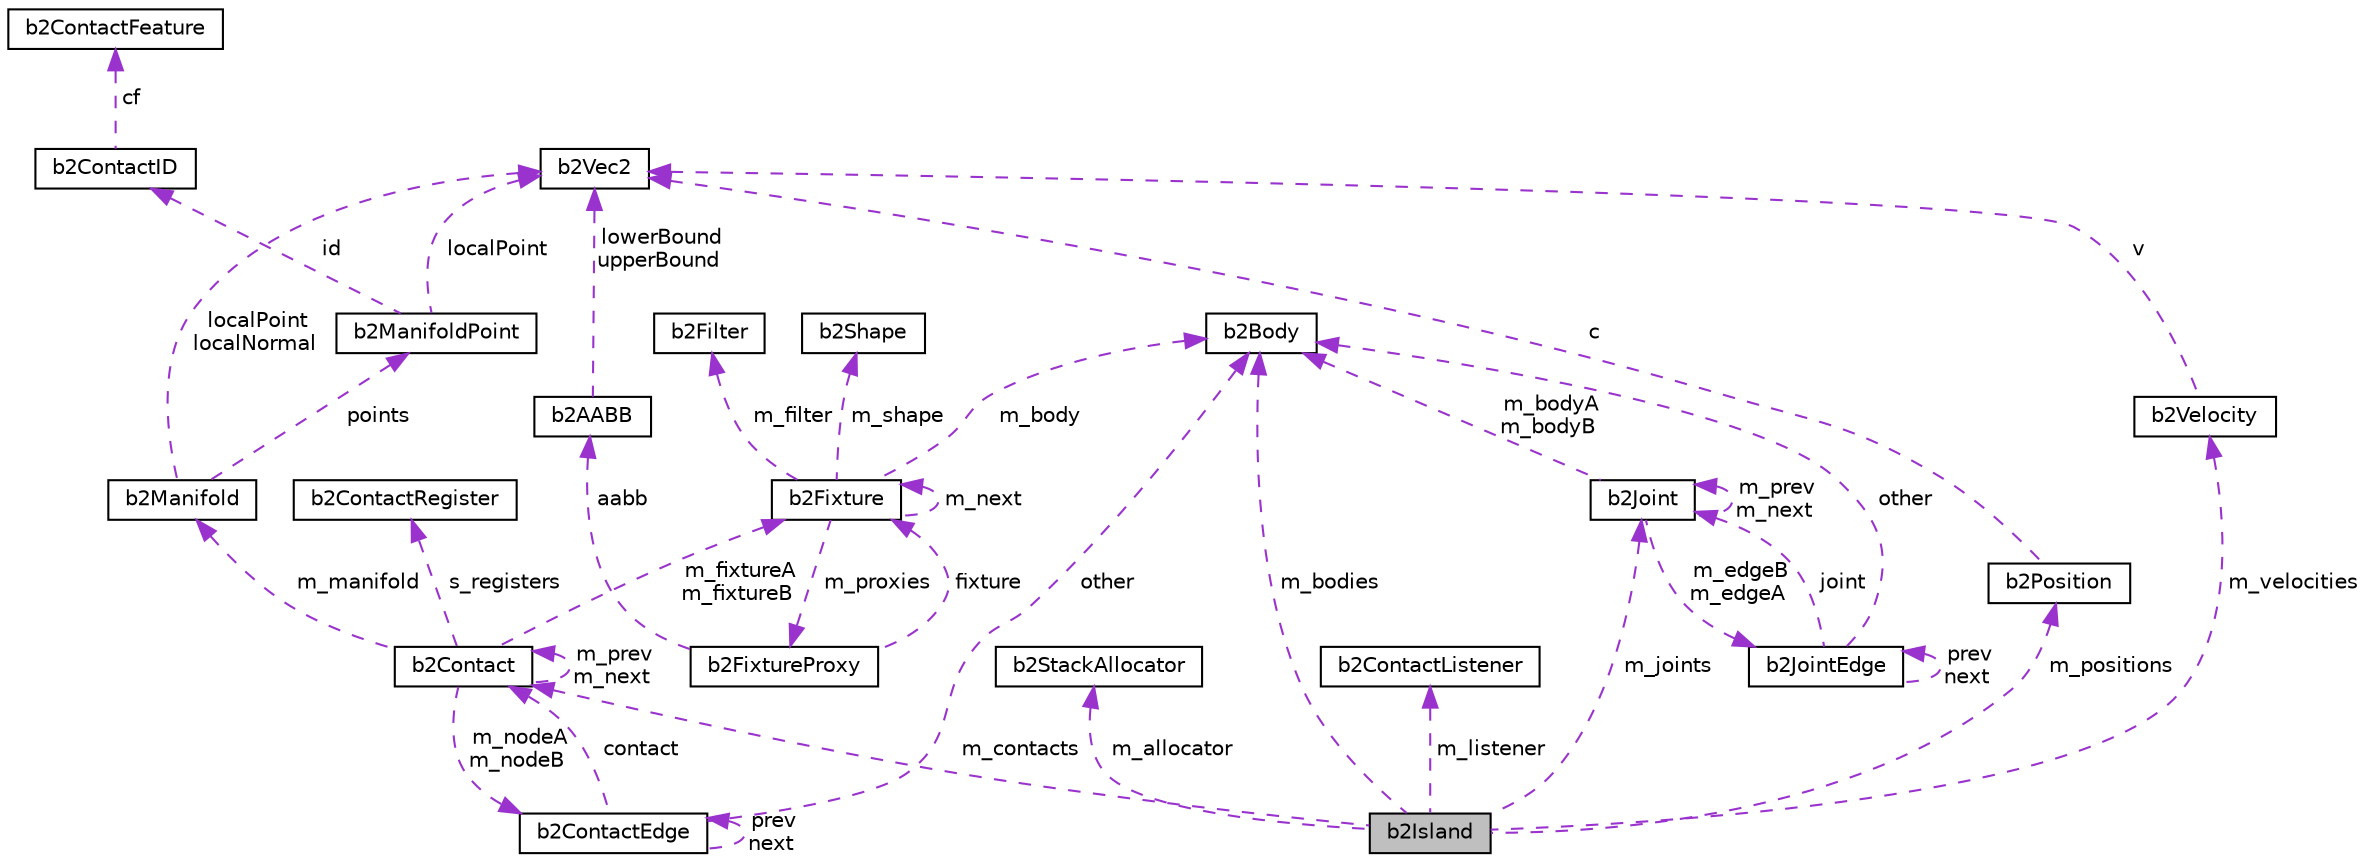 digraph "b2Island"
{
  edge [fontname="Helvetica",fontsize="10",labelfontname="Helvetica",labelfontsize="10"];
  node [fontname="Helvetica",fontsize="10",shape=record];
  Node1 [label="b2Island",height=0.2,width=0.4,color="black", fillcolor="grey75", style="filled", fontcolor="black"];
  Node2 -> Node1 [dir="back",color="darkorchid3",fontsize="10",style="dashed",label=" m_bodies" ,fontname="Helvetica"];
  Node2 [label="b2Body",height=0.2,width=0.4,color="black", fillcolor="white", style="filled",URL="$classb2Body.html",tooltip="A rigid body. These are created via b2World::CreateBody. "];
  Node3 -> Node1 [dir="back",color="darkorchid3",fontsize="10",style="dashed",label=" m_velocities" ,fontname="Helvetica"];
  Node3 [label="b2Velocity",height=0.2,width=0.4,color="black", fillcolor="white", style="filled",URL="$structb2Velocity.html",tooltip="This is an internal structure. "];
  Node4 -> Node3 [dir="back",color="darkorchid3",fontsize="10",style="dashed",label=" v" ,fontname="Helvetica"];
  Node4 [label="b2Vec2",height=0.2,width=0.4,color="black", fillcolor="white", style="filled",URL="$structb2Vec2.html",tooltip="A 2D column vector. "];
  Node5 -> Node1 [dir="back",color="darkorchid3",fontsize="10",style="dashed",label=" m_positions" ,fontname="Helvetica"];
  Node5 [label="b2Position",height=0.2,width=0.4,color="black", fillcolor="white", style="filled",URL="$structb2Position.html",tooltip="This is an internal structure. "];
  Node4 -> Node5 [dir="back",color="darkorchid3",fontsize="10",style="dashed",label=" c" ,fontname="Helvetica"];
  Node6 -> Node1 [dir="back",color="darkorchid3",fontsize="10",style="dashed",label=" m_contacts" ,fontname="Helvetica"];
  Node6 [label="b2Contact",height=0.2,width=0.4,color="black", fillcolor="white", style="filled",URL="$classb2Contact.html"];
  Node7 -> Node6 [dir="back",color="darkorchid3",fontsize="10",style="dashed",label=" s_registers" ,fontname="Helvetica"];
  Node7 [label="b2ContactRegister",height=0.2,width=0.4,color="black", fillcolor="white", style="filled",URL="$structb2ContactRegister.html"];
  Node6 -> Node6 [dir="back",color="darkorchid3",fontsize="10",style="dashed",label=" m_prev\nm_next" ,fontname="Helvetica"];
  Node8 -> Node6 [dir="back",color="darkorchid3",fontsize="10",style="dashed",label=" m_manifold" ,fontname="Helvetica"];
  Node8 [label="b2Manifold",height=0.2,width=0.4,color="black", fillcolor="white", style="filled",URL="$structb2Manifold.html"];
  Node4 -> Node8 [dir="back",color="darkorchid3",fontsize="10",style="dashed",label=" localPoint\nlocalNormal" ,fontname="Helvetica"];
  Node9 -> Node8 [dir="back",color="darkorchid3",fontsize="10",style="dashed",label=" points" ,fontname="Helvetica"];
  Node9 [label="b2ManifoldPoint",height=0.2,width=0.4,color="black", fillcolor="white", style="filled",URL="$structb2ManifoldPoint.html"];
  Node4 -> Node9 [dir="back",color="darkorchid3",fontsize="10",style="dashed",label=" localPoint" ,fontname="Helvetica"];
  Node10 -> Node9 [dir="back",color="darkorchid3",fontsize="10",style="dashed",label=" id" ,fontname="Helvetica"];
  Node10 [label="b2ContactID",height=0.2,width=0.4,color="black", fillcolor="white", style="filled",URL="$unionb2ContactID.html",tooltip="Contact ids to facilitate warm starting. "];
  Node11 -> Node10 [dir="back",color="darkorchid3",fontsize="10",style="dashed",label=" cf" ,fontname="Helvetica"];
  Node11 [label="b2ContactFeature",height=0.2,width=0.4,color="black", fillcolor="white", style="filled",URL="$structb2ContactFeature.html"];
  Node12 -> Node6 [dir="back",color="darkorchid3",fontsize="10",style="dashed",label=" m_fixtureA\nm_fixtureB" ,fontname="Helvetica"];
  Node12 [label="b2Fixture",height=0.2,width=0.4,color="black", fillcolor="white", style="filled",URL="$classb2Fixture.html"];
  Node2 -> Node12 [dir="back",color="darkorchid3",fontsize="10",style="dashed",label=" m_body" ,fontname="Helvetica"];
  Node13 -> Node12 [dir="back",color="darkorchid3",fontsize="10",style="dashed",label=" m_proxies" ,fontname="Helvetica"];
  Node13 [label="b2FixtureProxy",height=0.2,width=0.4,color="black", fillcolor="white", style="filled",URL="$structb2FixtureProxy.html",tooltip="This proxy is used internally to connect fixtures to the broad-phase. "];
  Node14 -> Node13 [dir="back",color="darkorchid3",fontsize="10",style="dashed",label=" aabb" ,fontname="Helvetica"];
  Node14 [label="b2AABB",height=0.2,width=0.4,color="black", fillcolor="white", style="filled",URL="$structb2AABB.html",tooltip="An axis aligned bounding box. "];
  Node4 -> Node14 [dir="back",color="darkorchid3",fontsize="10",style="dashed",label=" lowerBound\nupperBound" ,fontname="Helvetica"];
  Node12 -> Node13 [dir="back",color="darkorchid3",fontsize="10",style="dashed",label=" fixture" ,fontname="Helvetica"];
  Node15 -> Node12 [dir="back",color="darkorchid3",fontsize="10",style="dashed",label=" m_shape" ,fontname="Helvetica"];
  Node15 [label="b2Shape",height=0.2,width=0.4,color="black", fillcolor="white", style="filled",URL="$classb2Shape.html"];
  Node16 -> Node12 [dir="back",color="darkorchid3",fontsize="10",style="dashed",label=" m_filter" ,fontname="Helvetica"];
  Node16 [label="b2Filter",height=0.2,width=0.4,color="black", fillcolor="white", style="filled",URL="$structb2Filter.html",tooltip="This holds contact filtering data. "];
  Node12 -> Node12 [dir="back",color="darkorchid3",fontsize="10",style="dashed",label=" m_next" ,fontname="Helvetica"];
  Node17 -> Node6 [dir="back",color="darkorchid3",fontsize="10",style="dashed",label=" m_nodeA\nm_nodeB" ,fontname="Helvetica"];
  Node17 [label="b2ContactEdge",height=0.2,width=0.4,color="black", fillcolor="white", style="filled",URL="$structb2ContactEdge.html"];
  Node2 -> Node17 [dir="back",color="darkorchid3",fontsize="10",style="dashed",label=" other" ,fontname="Helvetica"];
  Node6 -> Node17 [dir="back",color="darkorchid3",fontsize="10",style="dashed",label=" contact" ,fontname="Helvetica"];
  Node17 -> Node17 [dir="back",color="darkorchid3",fontsize="10",style="dashed",label=" prev\nnext" ,fontname="Helvetica"];
  Node18 -> Node1 [dir="back",color="darkorchid3",fontsize="10",style="dashed",label=" m_allocator" ,fontname="Helvetica"];
  Node18 [label="b2StackAllocator",height=0.2,width=0.4,color="black", fillcolor="white", style="filled",URL="$classb2StackAllocator.html"];
  Node19 -> Node1 [dir="back",color="darkorchid3",fontsize="10",style="dashed",label=" m_joints" ,fontname="Helvetica"];
  Node19 [label="b2Joint",height=0.2,width=0.4,color="black", fillcolor="white", style="filled",URL="$classb2Joint.html"];
  Node2 -> Node19 [dir="back",color="darkorchid3",fontsize="10",style="dashed",label=" m_bodyA\nm_bodyB" ,fontname="Helvetica"];
  Node20 -> Node19 [dir="back",color="darkorchid3",fontsize="10",style="dashed",label=" m_edgeB\nm_edgeA" ,fontname="Helvetica"];
  Node20 [label="b2JointEdge",height=0.2,width=0.4,color="black", fillcolor="white", style="filled",URL="$structb2JointEdge.html"];
  Node2 -> Node20 [dir="back",color="darkorchid3",fontsize="10",style="dashed",label=" other" ,fontname="Helvetica"];
  Node20 -> Node20 [dir="back",color="darkorchid3",fontsize="10",style="dashed",label=" prev\nnext" ,fontname="Helvetica"];
  Node19 -> Node20 [dir="back",color="darkorchid3",fontsize="10",style="dashed",label=" joint" ,fontname="Helvetica"];
  Node19 -> Node19 [dir="back",color="darkorchid3",fontsize="10",style="dashed",label=" m_prev\nm_next" ,fontname="Helvetica"];
  Node21 -> Node1 [dir="back",color="darkorchid3",fontsize="10",style="dashed",label=" m_listener" ,fontname="Helvetica"];
  Node21 [label="b2ContactListener",height=0.2,width=0.4,color="black", fillcolor="white", style="filled",URL="$classb2ContactListener.html"];
}
